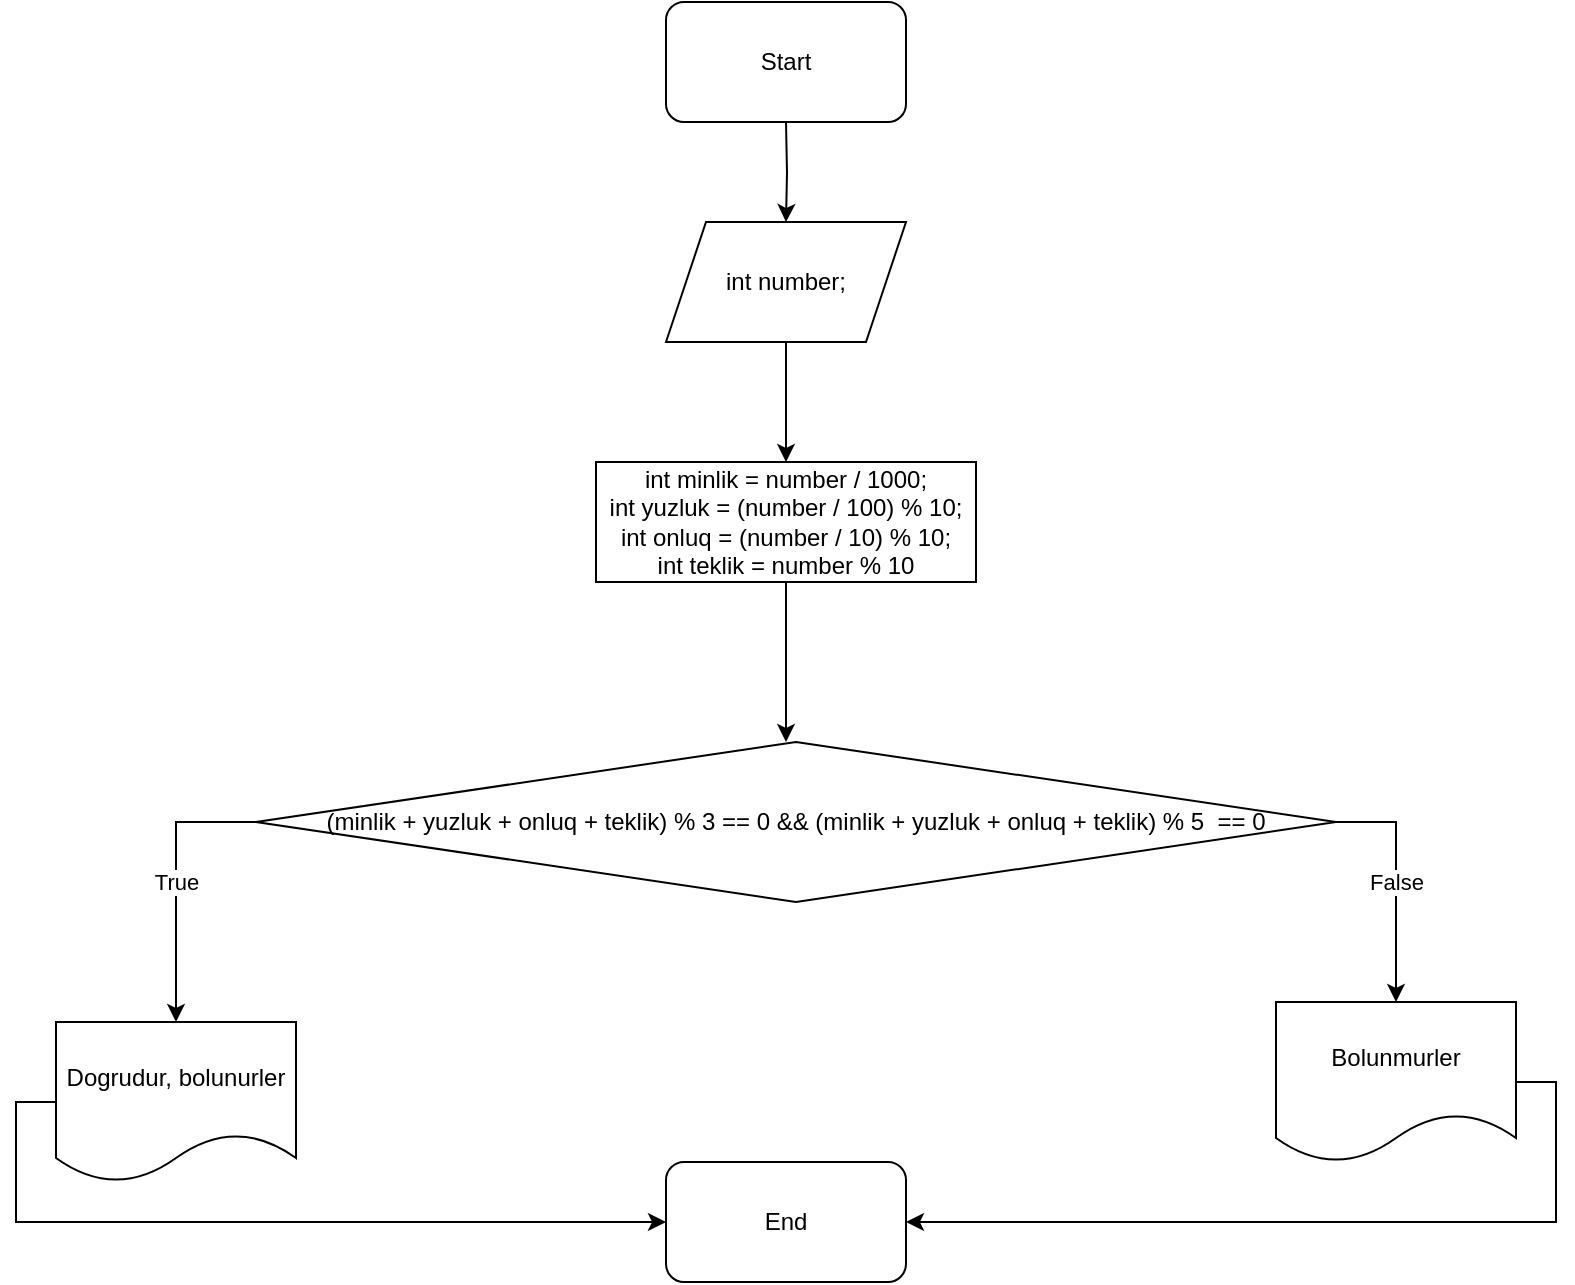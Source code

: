 <mxfile version="24.7.17">
  <diagram name="Page-1" id="iu_QeA3Vi4PCRt67QgVc">
    <mxGraphModel dx="1434" dy="780" grid="1" gridSize="10" guides="1" tooltips="1" connect="1" arrows="1" fold="1" page="1" pageScale="1" pageWidth="850" pageHeight="1100" math="0" shadow="0">
      <root>
        <mxCell id="0" />
        <mxCell id="1" parent="0" />
        <mxCell id="3SOm0UW0g-uSO9TK7e0n-1" value="" style="edgeStyle=orthogonalEdgeStyle;rounded=0;orthogonalLoop=1;jettySize=auto;html=1;" parent="1" target="3SOm0UW0g-uSO9TK7e0n-3" edge="1">
          <mxGeometry relative="1" as="geometry">
            <mxPoint x="425" y="100" as="sourcePoint" />
          </mxGeometry>
        </mxCell>
        <mxCell id="3SOm0UW0g-uSO9TK7e0n-2" value="" style="edgeStyle=orthogonalEdgeStyle;rounded=0;orthogonalLoop=1;jettySize=auto;html=1;" parent="1" source="3SOm0UW0g-uSO9TK7e0n-3" target="3SOm0UW0g-uSO9TK7e0n-5" edge="1">
          <mxGeometry relative="1" as="geometry" />
        </mxCell>
        <mxCell id="3SOm0UW0g-uSO9TK7e0n-3" value="int number;" style="shape=parallelogram;perimeter=parallelogramPerimeter;whiteSpace=wrap;html=1;fixedSize=1;" parent="1" vertex="1">
          <mxGeometry x="365" y="150" width="120" height="60" as="geometry" />
        </mxCell>
        <mxCell id="3SOm0UW0g-uSO9TK7e0n-4" value="" style="edgeStyle=orthogonalEdgeStyle;rounded=0;orthogonalLoop=1;jettySize=auto;html=1;" parent="1" source="3SOm0UW0g-uSO9TK7e0n-5" edge="1">
          <mxGeometry relative="1" as="geometry">
            <mxPoint x="425" y="410" as="targetPoint" />
          </mxGeometry>
        </mxCell>
        <mxCell id="3SOm0UW0g-uSO9TK7e0n-5" value="int minlik = number / 1000;&lt;div&gt;int yuzluk = (number / 100) % 10;&lt;/div&gt;&lt;div&gt;int onluq = (number / 10) % 10;&lt;/div&gt;&lt;div&gt;int teklik = number % 10&lt;/div&gt;" style="whiteSpace=wrap;html=1;" parent="1" vertex="1">
          <mxGeometry x="330" y="270" width="190" height="60" as="geometry" />
        </mxCell>
        <mxCell id="3SOm0UW0g-uSO9TK7e0n-8" value="End" style="rounded=1;whiteSpace=wrap;html=1;" parent="1" vertex="1">
          <mxGeometry x="365" y="620" width="120" height="60" as="geometry" />
        </mxCell>
        <mxCell id="3SOm0UW0g-uSO9TK7e0n-10" value="Start" style="rounded=1;whiteSpace=wrap;html=1;" parent="1" vertex="1">
          <mxGeometry x="365" y="40" width="120" height="60" as="geometry" />
        </mxCell>
        <mxCell id="VgcC1wlaer6iywmIH_Wk-6" value="True" style="edgeStyle=orthogonalEdgeStyle;rounded=0;orthogonalLoop=1;jettySize=auto;html=1;" edge="1" parent="1" source="VgcC1wlaer6iywmIH_Wk-1" target="VgcC1wlaer6iywmIH_Wk-5">
          <mxGeometry relative="1" as="geometry">
            <Array as="points">
              <mxPoint x="120" y="450" />
            </Array>
          </mxGeometry>
        </mxCell>
        <mxCell id="VgcC1wlaer6iywmIH_Wk-8" value="False" style="edgeStyle=orthogonalEdgeStyle;rounded=0;orthogonalLoop=1;jettySize=auto;html=1;exitX=1;exitY=0.5;exitDx=0;exitDy=0;entryX=0.5;entryY=0;entryDx=0;entryDy=0;" edge="1" parent="1" source="VgcC1wlaer6iywmIH_Wk-1" target="VgcC1wlaer6iywmIH_Wk-7">
          <mxGeometry relative="1" as="geometry">
            <Array as="points">
              <mxPoint x="730" y="450" />
            </Array>
          </mxGeometry>
        </mxCell>
        <mxCell id="VgcC1wlaer6iywmIH_Wk-1" value="(minlik + yuzluk + onluq + teklik) % 3 == 0 &amp;amp;&amp;amp; (minlik + yuzluk + onluq + teklik) % 5&amp;nbsp; == 0" style="rhombus;whiteSpace=wrap;html=1;" vertex="1" parent="1">
          <mxGeometry x="160" y="410" width="540" height="80" as="geometry" />
        </mxCell>
        <mxCell id="VgcC1wlaer6iywmIH_Wk-9" style="edgeStyle=orthogonalEdgeStyle;rounded=0;orthogonalLoop=1;jettySize=auto;html=1;exitX=0;exitY=0.5;exitDx=0;exitDy=0;entryX=0;entryY=0.5;entryDx=0;entryDy=0;" edge="1" parent="1" source="VgcC1wlaer6iywmIH_Wk-5" target="3SOm0UW0g-uSO9TK7e0n-8">
          <mxGeometry relative="1" as="geometry" />
        </mxCell>
        <mxCell id="VgcC1wlaer6iywmIH_Wk-5" value="Dogrudur, bolunurler" style="shape=document;whiteSpace=wrap;html=1;boundedLbl=1;" vertex="1" parent="1">
          <mxGeometry x="60" y="550" width="120" height="80" as="geometry" />
        </mxCell>
        <mxCell id="VgcC1wlaer6iywmIH_Wk-10" style="edgeStyle=orthogonalEdgeStyle;rounded=0;orthogonalLoop=1;jettySize=auto;html=1;exitX=1;exitY=0.5;exitDx=0;exitDy=0;entryX=1;entryY=0.5;entryDx=0;entryDy=0;" edge="1" parent="1" source="VgcC1wlaer6iywmIH_Wk-7" target="3SOm0UW0g-uSO9TK7e0n-8">
          <mxGeometry relative="1" as="geometry" />
        </mxCell>
        <mxCell id="VgcC1wlaer6iywmIH_Wk-7" value="Bolunmurler" style="shape=document;whiteSpace=wrap;html=1;boundedLbl=1;" vertex="1" parent="1">
          <mxGeometry x="670" y="540" width="120" height="80" as="geometry" />
        </mxCell>
      </root>
    </mxGraphModel>
  </diagram>
</mxfile>
